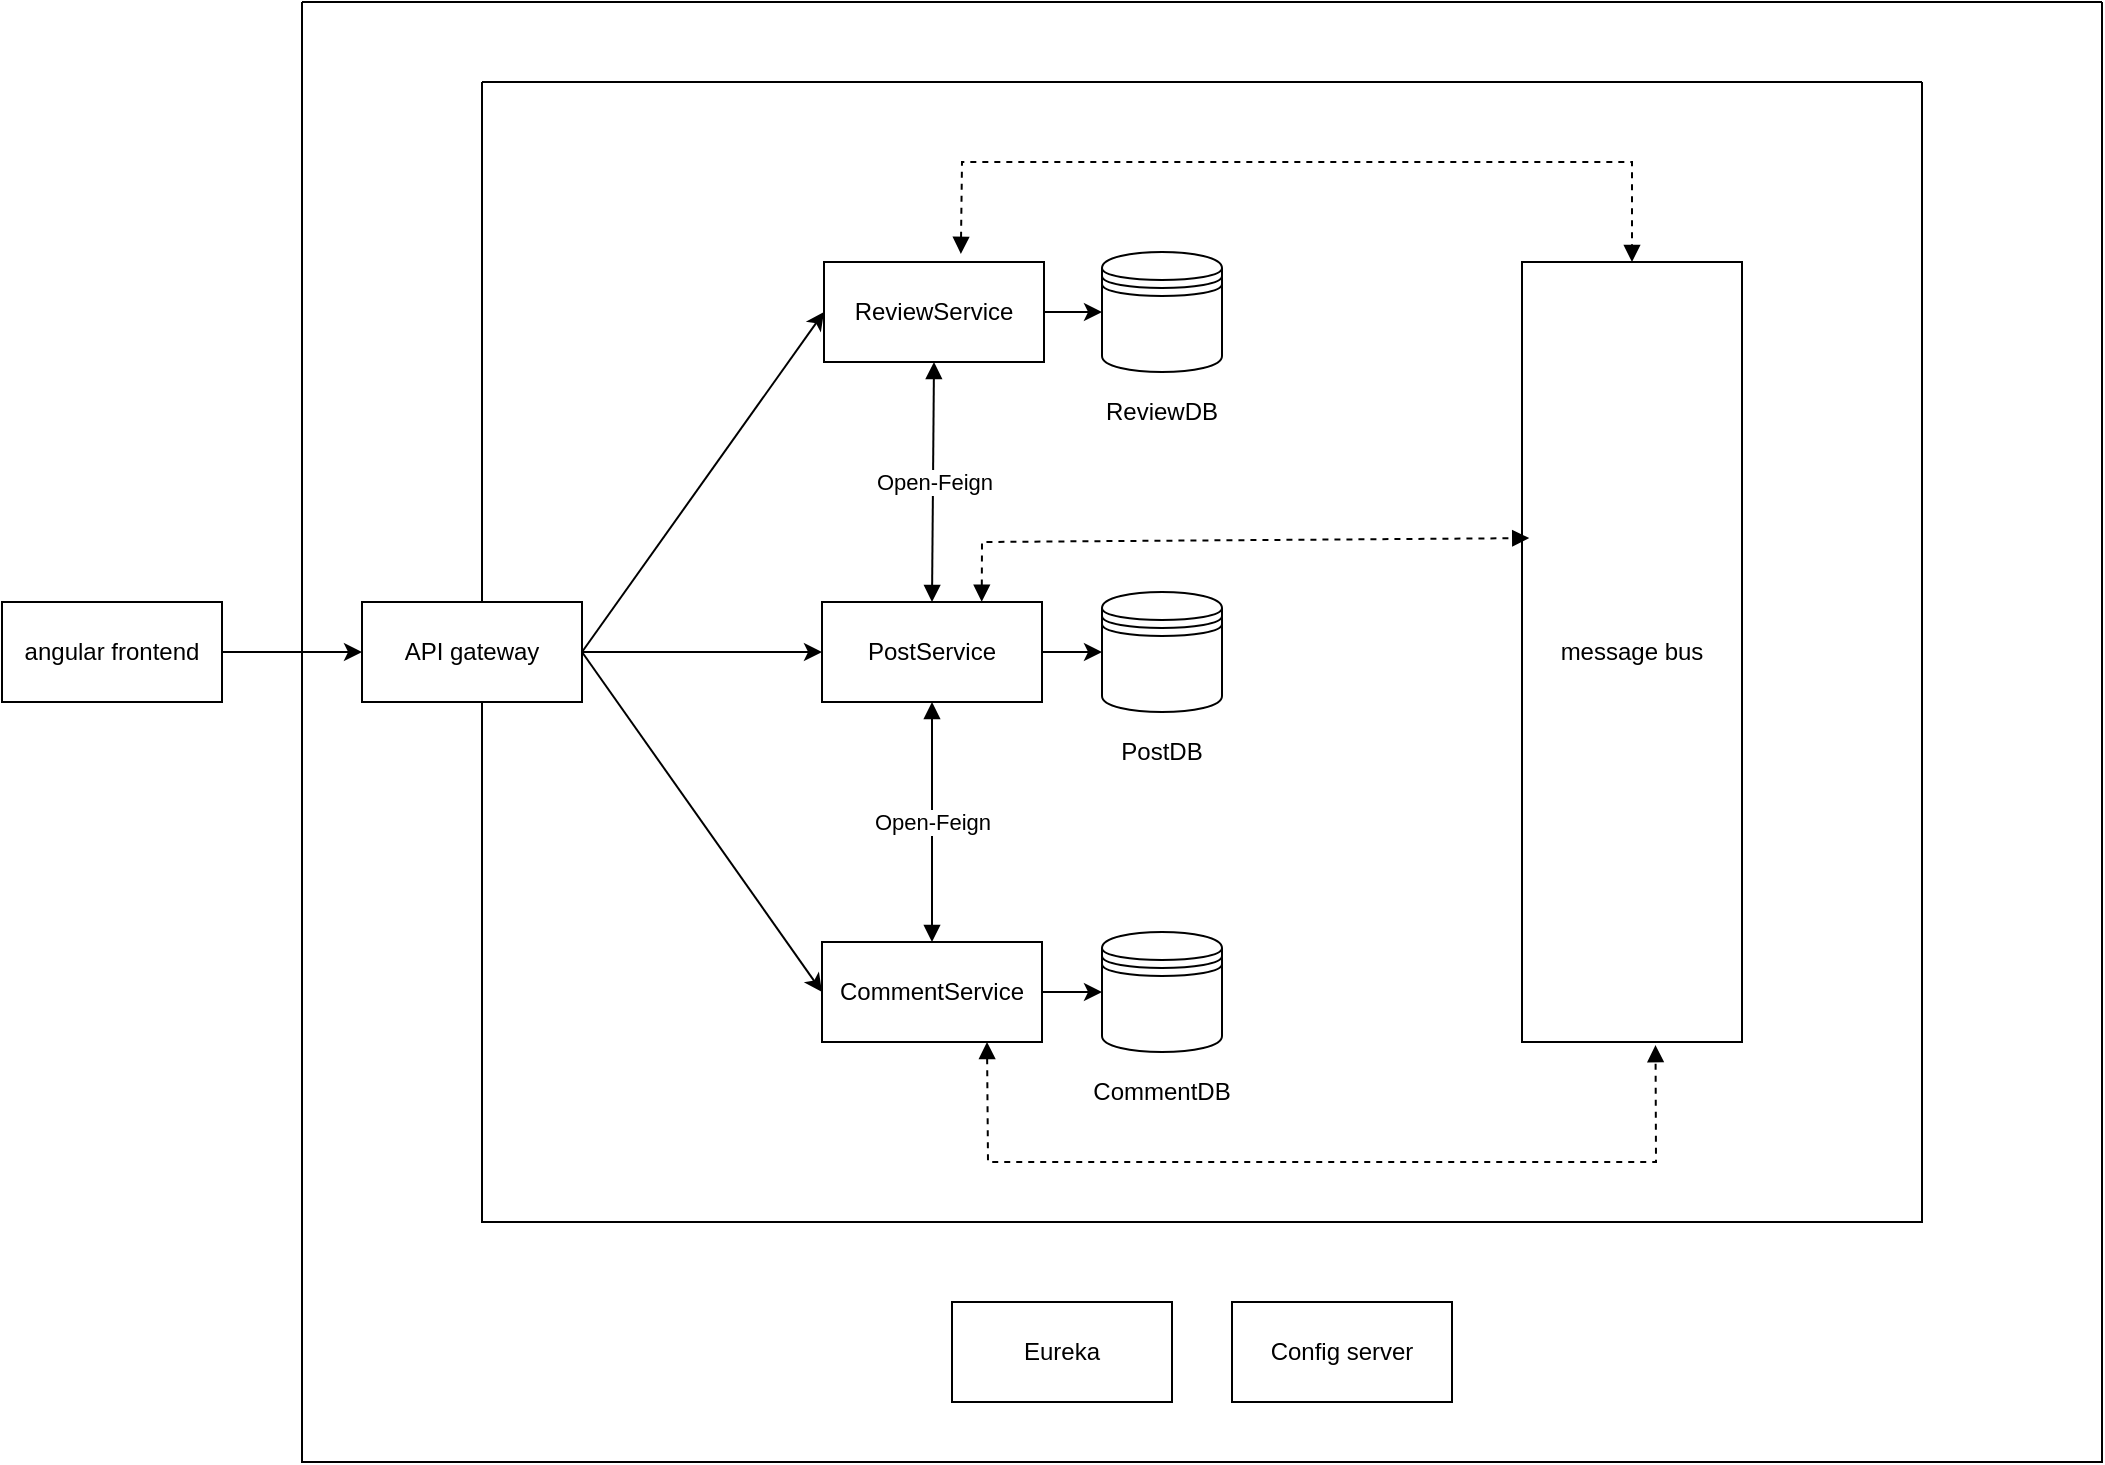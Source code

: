 <mxfile version="24.8.4">
  <diagram name="Page-1" id="5f0bae14-7c28-e335-631c-24af17079c00">
    <mxGraphModel dx="1495" dy="908" grid="1" gridSize="10" guides="1" tooltips="1" connect="1" arrows="1" fold="1" page="1" pageScale="1" pageWidth="1100" pageHeight="850" background="none" math="0" shadow="0">
      <root>
        <mxCell id="0" />
        <mxCell id="1" parent="0" />
        <mxCell id="Ra_npGY-WXKrBeYPJFwR-33" value="" style="swimlane;startSize=0;" vertex="1" parent="1">
          <mxGeometry x="270" y="140" width="720" height="570" as="geometry" />
        </mxCell>
        <mxCell id="Ra_npGY-WXKrBeYPJFwR-1" value="angular frontend" style="html=1;whiteSpace=wrap;" vertex="1" parent="1">
          <mxGeometry x="30" y="400" width="110" height="50" as="geometry" />
        </mxCell>
        <mxCell id="Ra_npGY-WXKrBeYPJFwR-2" value="API gateway" style="html=1;whiteSpace=wrap;" vertex="1" parent="1">
          <mxGeometry x="210" y="400" width="110" height="50" as="geometry" />
        </mxCell>
        <mxCell id="Ra_npGY-WXKrBeYPJFwR-3" value="" style="endArrow=classic;html=1;rounded=0;exitX=1;exitY=0.5;exitDx=0;exitDy=0;entryX=0;entryY=0.5;entryDx=0;entryDy=0;" edge="1" parent="1" source="Ra_npGY-WXKrBeYPJFwR-1" target="Ra_npGY-WXKrBeYPJFwR-2">
          <mxGeometry width="50" height="50" relative="1" as="geometry">
            <mxPoint x="160" y="570" as="sourcePoint" />
            <mxPoint x="210" y="520" as="targetPoint" />
          </mxGeometry>
        </mxCell>
        <mxCell id="Ra_npGY-WXKrBeYPJFwR-4" value="ReviewService" style="html=1;whiteSpace=wrap;" vertex="1" parent="1">
          <mxGeometry x="441" y="230" width="110" height="50" as="geometry" />
        </mxCell>
        <mxCell id="Ra_npGY-WXKrBeYPJFwR-5" value="PostService" style="html=1;whiteSpace=wrap;" vertex="1" parent="1">
          <mxGeometry x="440" y="400" width="110" height="50" as="geometry" />
        </mxCell>
        <mxCell id="Ra_npGY-WXKrBeYPJFwR-6" value="CommentService" style="html=1;whiteSpace=wrap;" vertex="1" parent="1">
          <mxGeometry x="440" y="570" width="110" height="50" as="geometry" />
        </mxCell>
        <mxCell id="Ra_npGY-WXKrBeYPJFwR-7" value="" style="endArrow=classic;html=1;rounded=0;exitX=1;exitY=0.5;exitDx=0;exitDy=0;entryX=0;entryY=0.5;entryDx=0;entryDy=0;" edge="1" parent="1" source="Ra_npGY-WXKrBeYPJFwR-2" target="Ra_npGY-WXKrBeYPJFwR-4">
          <mxGeometry width="50" height="50" relative="1" as="geometry">
            <mxPoint x="340" y="360" as="sourcePoint" />
            <mxPoint x="390" y="310" as="targetPoint" />
          </mxGeometry>
        </mxCell>
        <mxCell id="Ra_npGY-WXKrBeYPJFwR-8" value="" style="endArrow=classic;html=1;rounded=0;entryX=0;entryY=0.5;entryDx=0;entryDy=0;exitX=1;exitY=0.5;exitDx=0;exitDy=0;" edge="1" parent="1" source="Ra_npGY-WXKrBeYPJFwR-2" target="Ra_npGY-WXKrBeYPJFwR-6">
          <mxGeometry width="50" height="50" relative="1" as="geometry">
            <mxPoint x="110" y="630" as="sourcePoint" />
            <mxPoint x="160" y="580" as="targetPoint" />
          </mxGeometry>
        </mxCell>
        <mxCell id="Ra_npGY-WXKrBeYPJFwR-9" value="" style="endArrow=classic;html=1;rounded=0;exitX=1;exitY=0.5;exitDx=0;exitDy=0;entryX=0;entryY=0.5;entryDx=0;entryDy=0;" edge="1" parent="1" source="Ra_npGY-WXKrBeYPJFwR-2" target="Ra_npGY-WXKrBeYPJFwR-5">
          <mxGeometry width="50" height="50" relative="1" as="geometry">
            <mxPoint x="380" y="420" as="sourcePoint" />
            <mxPoint x="430" y="370" as="targetPoint" />
          </mxGeometry>
        </mxCell>
        <mxCell id="Ra_npGY-WXKrBeYPJFwR-11" value="" style="shape=datastore;whiteSpace=wrap;html=1;" vertex="1" parent="1">
          <mxGeometry x="580" y="225" width="60" height="60" as="geometry" />
        </mxCell>
        <mxCell id="Ra_npGY-WXKrBeYPJFwR-12" value="" style="shape=datastore;whiteSpace=wrap;html=1;" vertex="1" parent="1">
          <mxGeometry x="580" y="395" width="60" height="60" as="geometry" />
        </mxCell>
        <mxCell id="Ra_npGY-WXKrBeYPJFwR-13" value="" style="shape=datastore;whiteSpace=wrap;html=1;" vertex="1" parent="1">
          <mxGeometry x="580" y="565" width="60" height="60" as="geometry" />
        </mxCell>
        <mxCell id="Ra_npGY-WXKrBeYPJFwR-14" value="" style="endArrow=classic;html=1;rounded=0;exitX=1;exitY=0.5;exitDx=0;exitDy=0;entryX=0;entryY=0.5;entryDx=0;entryDy=0;" edge="1" parent="1" source="Ra_npGY-WXKrBeYPJFwR-4" target="Ra_npGY-WXKrBeYPJFwR-11">
          <mxGeometry width="50" height="50" relative="1" as="geometry">
            <mxPoint x="560" y="160" as="sourcePoint" />
            <mxPoint x="610" y="110" as="targetPoint" />
          </mxGeometry>
        </mxCell>
        <mxCell id="Ra_npGY-WXKrBeYPJFwR-15" value="" style="endArrow=classic;html=1;rounded=0;entryX=0;entryY=0.5;entryDx=0;entryDy=0;exitX=1;exitY=0.5;exitDx=0;exitDy=0;" edge="1" parent="1" source="Ra_npGY-WXKrBeYPJFwR-6" target="Ra_npGY-WXKrBeYPJFwR-13">
          <mxGeometry width="50" height="50" relative="1" as="geometry">
            <mxPoint x="280" y="690" as="sourcePoint" />
            <mxPoint x="330" y="640" as="targetPoint" />
          </mxGeometry>
        </mxCell>
        <mxCell id="Ra_npGY-WXKrBeYPJFwR-16" value="" style="endArrow=classic;html=1;rounded=0;exitX=1;exitY=0.5;exitDx=0;exitDy=0;entryX=0;entryY=0.5;entryDx=0;entryDy=0;" edge="1" parent="1" source="Ra_npGY-WXKrBeYPJFwR-5" target="Ra_npGY-WXKrBeYPJFwR-12">
          <mxGeometry width="50" height="50" relative="1" as="geometry">
            <mxPoint x="500" y="530" as="sourcePoint" />
            <mxPoint x="550" y="480" as="targetPoint" />
          </mxGeometry>
        </mxCell>
        <mxCell id="Ra_npGY-WXKrBeYPJFwR-18" value="ReviewDB" style="text;html=1;align=center;verticalAlign=middle;whiteSpace=wrap;rounded=0;" vertex="1" parent="1">
          <mxGeometry x="580" y="290" width="60" height="30" as="geometry" />
        </mxCell>
        <mxCell id="Ra_npGY-WXKrBeYPJFwR-19" value="PostDB" style="text;html=1;align=center;verticalAlign=middle;whiteSpace=wrap;rounded=0;" vertex="1" parent="1">
          <mxGeometry x="580" y="460" width="60" height="30" as="geometry" />
        </mxCell>
        <mxCell id="Ra_npGY-WXKrBeYPJFwR-20" value="CommentDB" style="text;html=1;align=center;verticalAlign=middle;whiteSpace=wrap;rounded=0;" vertex="1" parent="1">
          <mxGeometry x="580" y="630" width="60" height="30" as="geometry" />
        </mxCell>
        <mxCell id="Ra_npGY-WXKrBeYPJFwR-22" value="message bus" style="html=1;whiteSpace=wrap;" vertex="1" parent="1">
          <mxGeometry x="790" y="230" width="110" height="390" as="geometry" />
        </mxCell>
        <mxCell id="Ra_npGY-WXKrBeYPJFwR-23" value="" style="endArrow=block;startArrow=block;endFill=1;startFill=1;html=1;rounded=0;exitX=0.75;exitY=1;exitDx=0;exitDy=0;entryX=0.607;entryY=1.004;entryDx=0;entryDy=0;entryPerimeter=0;dashed=1;" edge="1" parent="1" source="Ra_npGY-WXKrBeYPJFwR-6" target="Ra_npGY-WXKrBeYPJFwR-22">
          <mxGeometry width="160" relative="1" as="geometry">
            <mxPoint x="560" y="730" as="sourcePoint" />
            <mxPoint x="720" y="730" as="targetPoint" />
            <Array as="points">
              <mxPoint x="523" y="680" />
              <mxPoint x="857" y="680" />
            </Array>
          </mxGeometry>
        </mxCell>
        <mxCell id="Ra_npGY-WXKrBeYPJFwR-24" value="" style="endArrow=block;startArrow=block;endFill=1;startFill=1;html=1;rounded=0;exitX=0.622;exitY=-0.081;exitDx=0;exitDy=0;entryX=0.5;entryY=0;entryDx=0;entryDy=0;exitPerimeter=0;dashed=1;" edge="1" parent="1" source="Ra_npGY-WXKrBeYPJFwR-4" target="Ra_npGY-WXKrBeYPJFwR-22">
          <mxGeometry width="160" relative="1" as="geometry">
            <mxPoint x="510" y="90" as="sourcePoint" />
            <mxPoint x="844" y="92" as="targetPoint" />
            <Array as="points">
              <mxPoint x="510" y="180" />
              <mxPoint x="845" y="180" />
            </Array>
          </mxGeometry>
        </mxCell>
        <mxCell id="Ra_npGY-WXKrBeYPJFwR-26" value="" style="endArrow=block;startArrow=block;endFill=1;startFill=1;html=1;rounded=0;exitX=0.726;exitY=-0.002;exitDx=0;exitDy=0;entryX=0.033;entryY=0.354;entryDx=0;entryDy=0;entryPerimeter=0;dashed=1;exitPerimeter=0;" edge="1" parent="1" source="Ra_npGY-WXKrBeYPJFwR-5" target="Ra_npGY-WXKrBeYPJFwR-22">
          <mxGeometry width="160" relative="1" as="geometry">
            <mxPoint x="510" y="350" as="sourcePoint" />
            <mxPoint x="780" y="350" as="targetPoint" />
            <Array as="points">
              <mxPoint x="520" y="370" />
            </Array>
          </mxGeometry>
        </mxCell>
        <mxCell id="Ra_npGY-WXKrBeYPJFwR-27" value="" style="endArrow=block;startArrow=block;endFill=1;startFill=1;html=1;rounded=0;exitX=0.5;exitY=1;exitDx=0;exitDy=0;entryX=0.5;entryY=0;entryDx=0;entryDy=0;" edge="1" parent="1" source="Ra_npGY-WXKrBeYPJFwR-5" target="Ra_npGY-WXKrBeYPJFwR-6">
          <mxGeometry width="160" relative="1" as="geometry">
            <mxPoint x="490" y="510" as="sourcePoint" />
            <mxPoint x="650" y="510" as="targetPoint" />
          </mxGeometry>
        </mxCell>
        <mxCell id="Ra_npGY-WXKrBeYPJFwR-28" value="Open-Feign" style="edgeLabel;html=1;align=center;verticalAlign=middle;resizable=0;points=[];" vertex="1" connectable="0" parent="Ra_npGY-WXKrBeYPJFwR-27">
          <mxGeometry x="0.196" y="1" relative="1" as="geometry">
            <mxPoint x="-1" y="-12" as="offset" />
          </mxGeometry>
        </mxCell>
        <mxCell id="Ra_npGY-WXKrBeYPJFwR-29" value="" style="endArrow=block;startArrow=block;endFill=1;startFill=1;html=1;rounded=0;exitX=0.5;exitY=1;exitDx=0;exitDy=0;entryX=0.5;entryY=0;entryDx=0;entryDy=0;" edge="1" parent="1" source="Ra_npGY-WXKrBeYPJFwR-4" target="Ra_npGY-WXKrBeYPJFwR-5">
          <mxGeometry width="160" relative="1" as="geometry">
            <mxPoint x="495.47" y="280" as="sourcePoint" />
            <mxPoint x="495.47" y="400" as="targetPoint" />
          </mxGeometry>
        </mxCell>
        <mxCell id="Ra_npGY-WXKrBeYPJFwR-30" value="Open-Feign" style="edgeLabel;html=1;align=center;verticalAlign=middle;resizable=0;points=[];" vertex="1" connectable="0" parent="Ra_npGY-WXKrBeYPJFwR-29">
          <mxGeometry x="0.196" y="1" relative="1" as="geometry">
            <mxPoint x="-1" y="-12" as="offset" />
          </mxGeometry>
        </mxCell>
        <mxCell id="Ra_npGY-WXKrBeYPJFwR-34" value="" style="swimlane;startSize=0;" vertex="1" parent="1">
          <mxGeometry x="180" y="100" width="900" height="730" as="geometry" />
        </mxCell>
        <mxCell id="Ra_npGY-WXKrBeYPJFwR-36" value="Eureka" style="html=1;whiteSpace=wrap;" vertex="1" parent="Ra_npGY-WXKrBeYPJFwR-34">
          <mxGeometry x="325" y="650" width="110" height="50" as="geometry" />
        </mxCell>
        <mxCell id="Ra_npGY-WXKrBeYPJFwR-35" value="Config server" style="html=1;whiteSpace=wrap;" vertex="1" parent="Ra_npGY-WXKrBeYPJFwR-34">
          <mxGeometry x="465" y="650" width="110" height="50" as="geometry" />
        </mxCell>
      </root>
    </mxGraphModel>
  </diagram>
</mxfile>
